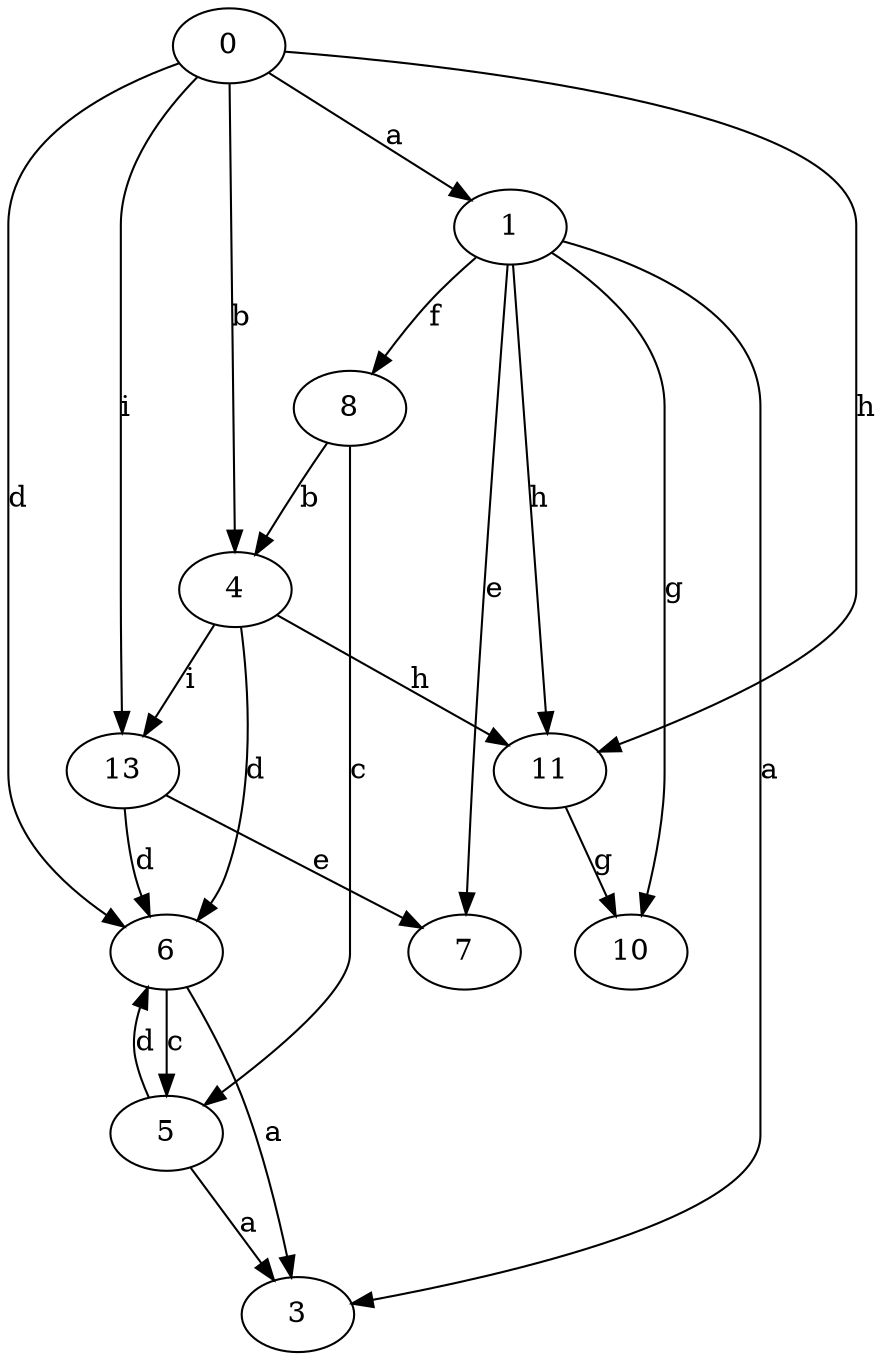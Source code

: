 strict digraph  {
0;
1;
3;
4;
5;
6;
7;
8;
10;
11;
13;
0 -> 1  [label=a];
0 -> 4  [label=b];
0 -> 6  [label=d];
0 -> 11  [label=h];
0 -> 13  [label=i];
1 -> 3  [label=a];
1 -> 7  [label=e];
1 -> 8  [label=f];
1 -> 10  [label=g];
1 -> 11  [label=h];
4 -> 6  [label=d];
4 -> 11  [label=h];
4 -> 13  [label=i];
5 -> 3  [label=a];
5 -> 6  [label=d];
6 -> 3  [label=a];
6 -> 5  [label=c];
8 -> 4  [label=b];
8 -> 5  [label=c];
11 -> 10  [label=g];
13 -> 6  [label=d];
13 -> 7  [label=e];
}
